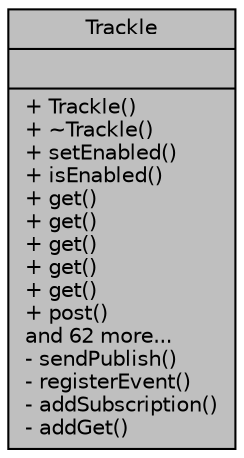 digraph "Trackle"
{
 // LATEX_PDF_SIZE
  edge [fontname="Helvetica",fontsize="10",labelfontname="Helvetica",labelfontsize="10"];
  node [fontname="Helvetica",fontsize="10",shape=record];
  Node1 [label="{Trackle\n||+ Trackle()\l+ ~Trackle()\l+ setEnabled()\l+ isEnabled()\l+ get()\l+ get()\l+ get()\l+ get()\l+ get()\l+ post()\land 62 more...\l- sendPublish()\l- registerEvent()\l- addSubscription()\l- addGet()\l}",height=0.2,width=0.4,color="black", fillcolor="grey75", style="filled", fontcolor="black",tooltip=" "];
}
